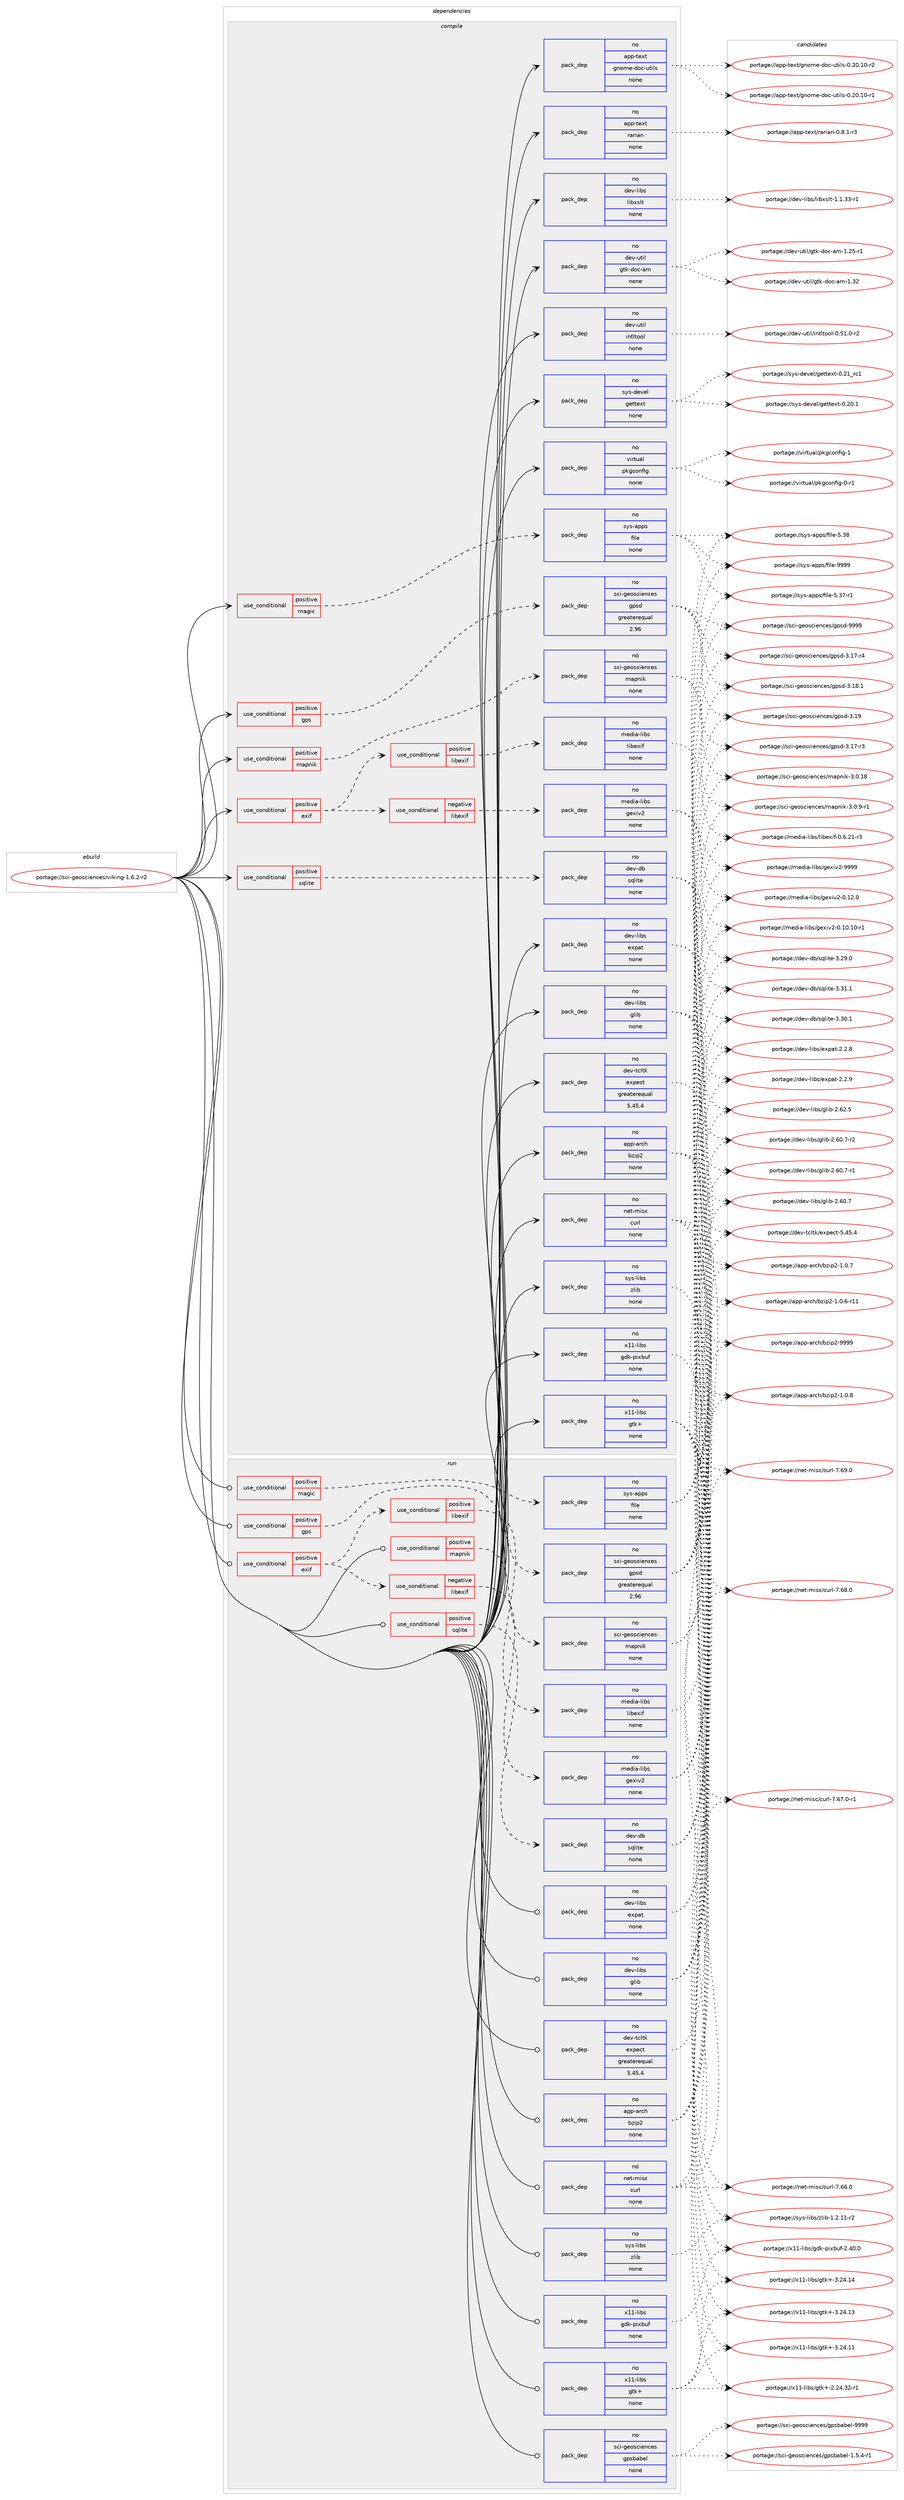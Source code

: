 digraph prolog {

# *************
# Graph options
# *************

newrank=true;
concentrate=true;
compound=true;
graph [rankdir=LR,fontname=Helvetica,fontsize=10,ranksep=1.5];#, ranksep=2.5, nodesep=0.2];
edge  [arrowhead=vee];
node  [fontname=Helvetica,fontsize=10];

# **********
# The ebuild
# **********

subgraph cluster_leftcol {
color=gray;
rank=same;
label=<<i>ebuild</i>>;
id [label="portage://sci-geosciences/viking-1.6.2-r2", color=red, width=4, href="../sci-geosciences/viking-1.6.2-r2.svg"];
}

# ****************
# The dependencies
# ****************

subgraph cluster_midcol {
color=gray;
label=<<i>dependencies</i>>;
subgraph cluster_compile {
fillcolor="#eeeeee";
style=filled;
label=<<i>compile</i>>;
subgraph cond2875 {
dependency17583 [label=<<TABLE BORDER="0" CELLBORDER="1" CELLSPACING="0" CELLPADDING="4"><TR><TD ROWSPAN="3" CELLPADDING="10">use_conditional</TD></TR><TR><TD>positive</TD></TR><TR><TD>exif</TD></TR></TABLE>>, shape=none, color=red];
subgraph cond2876 {
dependency17584 [label=<<TABLE BORDER="0" CELLBORDER="1" CELLSPACING="0" CELLPADDING="4"><TR><TD ROWSPAN="3" CELLPADDING="10">use_conditional</TD></TR><TR><TD>positive</TD></TR><TR><TD>libexif</TD></TR></TABLE>>, shape=none, color=red];
subgraph pack14395 {
dependency17585 [label=<<TABLE BORDER="0" CELLBORDER="1" CELLSPACING="0" CELLPADDING="4" WIDTH="220"><TR><TD ROWSPAN="6" CELLPADDING="30">pack_dep</TD></TR><TR><TD WIDTH="110">no</TD></TR><TR><TD>media-libs</TD></TR><TR><TD>libexif</TD></TR><TR><TD>none</TD></TR><TR><TD></TD></TR></TABLE>>, shape=none, color=blue];
}
dependency17584:e -> dependency17585:w [weight=20,style="dashed",arrowhead="vee"];
}
dependency17583:e -> dependency17584:w [weight=20,style="dashed",arrowhead="vee"];
subgraph cond2877 {
dependency17586 [label=<<TABLE BORDER="0" CELLBORDER="1" CELLSPACING="0" CELLPADDING="4"><TR><TD ROWSPAN="3" CELLPADDING="10">use_conditional</TD></TR><TR><TD>negative</TD></TR><TR><TD>libexif</TD></TR></TABLE>>, shape=none, color=red];
subgraph pack14396 {
dependency17587 [label=<<TABLE BORDER="0" CELLBORDER="1" CELLSPACING="0" CELLPADDING="4" WIDTH="220"><TR><TD ROWSPAN="6" CELLPADDING="30">pack_dep</TD></TR><TR><TD WIDTH="110">no</TD></TR><TR><TD>media-libs</TD></TR><TR><TD>gexiv2</TD></TR><TR><TD>none</TD></TR><TR><TD></TD></TR></TABLE>>, shape=none, color=blue];
}
dependency17586:e -> dependency17587:w [weight=20,style="dashed",arrowhead="vee"];
}
dependency17583:e -> dependency17586:w [weight=20,style="dashed",arrowhead="vee"];
}
id:e -> dependency17583:w [weight=20,style="solid",arrowhead="vee"];
subgraph cond2878 {
dependency17588 [label=<<TABLE BORDER="0" CELLBORDER="1" CELLSPACING="0" CELLPADDING="4"><TR><TD ROWSPAN="3" CELLPADDING="10">use_conditional</TD></TR><TR><TD>positive</TD></TR><TR><TD>gps</TD></TR></TABLE>>, shape=none, color=red];
subgraph pack14397 {
dependency17589 [label=<<TABLE BORDER="0" CELLBORDER="1" CELLSPACING="0" CELLPADDING="4" WIDTH="220"><TR><TD ROWSPAN="6" CELLPADDING="30">pack_dep</TD></TR><TR><TD WIDTH="110">no</TD></TR><TR><TD>sci-geosciences</TD></TR><TR><TD>gpsd</TD></TR><TR><TD>greaterequal</TD></TR><TR><TD>2.96</TD></TR></TABLE>>, shape=none, color=blue];
}
dependency17588:e -> dependency17589:w [weight=20,style="dashed",arrowhead="vee"];
}
id:e -> dependency17588:w [weight=20,style="solid",arrowhead="vee"];
subgraph cond2879 {
dependency17590 [label=<<TABLE BORDER="0" CELLBORDER="1" CELLSPACING="0" CELLPADDING="4"><TR><TD ROWSPAN="3" CELLPADDING="10">use_conditional</TD></TR><TR><TD>positive</TD></TR><TR><TD>magic</TD></TR></TABLE>>, shape=none, color=red];
subgraph pack14398 {
dependency17591 [label=<<TABLE BORDER="0" CELLBORDER="1" CELLSPACING="0" CELLPADDING="4" WIDTH="220"><TR><TD ROWSPAN="6" CELLPADDING="30">pack_dep</TD></TR><TR><TD WIDTH="110">no</TD></TR><TR><TD>sys-apps</TD></TR><TR><TD>file</TD></TR><TR><TD>none</TD></TR><TR><TD></TD></TR></TABLE>>, shape=none, color=blue];
}
dependency17590:e -> dependency17591:w [weight=20,style="dashed",arrowhead="vee"];
}
id:e -> dependency17590:w [weight=20,style="solid",arrowhead="vee"];
subgraph cond2880 {
dependency17592 [label=<<TABLE BORDER="0" CELLBORDER="1" CELLSPACING="0" CELLPADDING="4"><TR><TD ROWSPAN="3" CELLPADDING="10">use_conditional</TD></TR><TR><TD>positive</TD></TR><TR><TD>mapnik</TD></TR></TABLE>>, shape=none, color=red];
subgraph pack14399 {
dependency17593 [label=<<TABLE BORDER="0" CELLBORDER="1" CELLSPACING="0" CELLPADDING="4" WIDTH="220"><TR><TD ROWSPAN="6" CELLPADDING="30">pack_dep</TD></TR><TR><TD WIDTH="110">no</TD></TR><TR><TD>sci-geosciences</TD></TR><TR><TD>mapnik</TD></TR><TR><TD>none</TD></TR><TR><TD></TD></TR></TABLE>>, shape=none, color=blue];
}
dependency17592:e -> dependency17593:w [weight=20,style="dashed",arrowhead="vee"];
}
id:e -> dependency17592:w [weight=20,style="solid",arrowhead="vee"];
subgraph cond2881 {
dependency17594 [label=<<TABLE BORDER="0" CELLBORDER="1" CELLSPACING="0" CELLPADDING="4"><TR><TD ROWSPAN="3" CELLPADDING="10">use_conditional</TD></TR><TR><TD>positive</TD></TR><TR><TD>sqlite</TD></TR></TABLE>>, shape=none, color=red];
subgraph pack14400 {
dependency17595 [label=<<TABLE BORDER="0" CELLBORDER="1" CELLSPACING="0" CELLPADDING="4" WIDTH="220"><TR><TD ROWSPAN="6" CELLPADDING="30">pack_dep</TD></TR><TR><TD WIDTH="110">no</TD></TR><TR><TD>dev-db</TD></TR><TR><TD>sqlite</TD></TR><TR><TD>none</TD></TR><TR><TD></TD></TR></TABLE>>, shape=none, color=blue];
}
dependency17594:e -> dependency17595:w [weight=20,style="dashed",arrowhead="vee"];
}
id:e -> dependency17594:w [weight=20,style="solid",arrowhead="vee"];
subgraph pack14401 {
dependency17596 [label=<<TABLE BORDER="0" CELLBORDER="1" CELLSPACING="0" CELLPADDING="4" WIDTH="220"><TR><TD ROWSPAN="6" CELLPADDING="30">pack_dep</TD></TR><TR><TD WIDTH="110">no</TD></TR><TR><TD>app-arch</TD></TR><TR><TD>bzip2</TD></TR><TR><TD>none</TD></TR><TR><TD></TD></TR></TABLE>>, shape=none, color=blue];
}
id:e -> dependency17596:w [weight=20,style="solid",arrowhead="vee"];
subgraph pack14402 {
dependency17597 [label=<<TABLE BORDER="0" CELLBORDER="1" CELLSPACING="0" CELLPADDING="4" WIDTH="220"><TR><TD ROWSPAN="6" CELLPADDING="30">pack_dep</TD></TR><TR><TD WIDTH="110">no</TD></TR><TR><TD>app-text</TD></TR><TR><TD>gnome-doc-utils</TD></TR><TR><TD>none</TD></TR><TR><TD></TD></TR></TABLE>>, shape=none, color=blue];
}
id:e -> dependency17597:w [weight=20,style="solid",arrowhead="vee"];
subgraph pack14403 {
dependency17598 [label=<<TABLE BORDER="0" CELLBORDER="1" CELLSPACING="0" CELLPADDING="4" WIDTH="220"><TR><TD ROWSPAN="6" CELLPADDING="30">pack_dep</TD></TR><TR><TD WIDTH="110">no</TD></TR><TR><TD>app-text</TD></TR><TR><TD>rarian</TD></TR><TR><TD>none</TD></TR><TR><TD></TD></TR></TABLE>>, shape=none, color=blue];
}
id:e -> dependency17598:w [weight=20,style="solid",arrowhead="vee"];
subgraph pack14404 {
dependency17599 [label=<<TABLE BORDER="0" CELLBORDER="1" CELLSPACING="0" CELLPADDING="4" WIDTH="220"><TR><TD ROWSPAN="6" CELLPADDING="30">pack_dep</TD></TR><TR><TD WIDTH="110">no</TD></TR><TR><TD>dev-libs</TD></TR><TR><TD>expat</TD></TR><TR><TD>none</TD></TR><TR><TD></TD></TR></TABLE>>, shape=none, color=blue];
}
id:e -> dependency17599:w [weight=20,style="solid",arrowhead="vee"];
subgraph pack14405 {
dependency17600 [label=<<TABLE BORDER="0" CELLBORDER="1" CELLSPACING="0" CELLPADDING="4" WIDTH="220"><TR><TD ROWSPAN="6" CELLPADDING="30">pack_dep</TD></TR><TR><TD WIDTH="110">no</TD></TR><TR><TD>dev-libs</TD></TR><TR><TD>glib</TD></TR><TR><TD>none</TD></TR><TR><TD></TD></TR></TABLE>>, shape=none, color=blue];
}
id:e -> dependency17600:w [weight=20,style="solid",arrowhead="vee"];
subgraph pack14406 {
dependency17601 [label=<<TABLE BORDER="0" CELLBORDER="1" CELLSPACING="0" CELLPADDING="4" WIDTH="220"><TR><TD ROWSPAN="6" CELLPADDING="30">pack_dep</TD></TR><TR><TD WIDTH="110">no</TD></TR><TR><TD>dev-libs</TD></TR><TR><TD>libxslt</TD></TR><TR><TD>none</TD></TR><TR><TD></TD></TR></TABLE>>, shape=none, color=blue];
}
id:e -> dependency17601:w [weight=20,style="solid",arrowhead="vee"];
subgraph pack14407 {
dependency17602 [label=<<TABLE BORDER="0" CELLBORDER="1" CELLSPACING="0" CELLPADDING="4" WIDTH="220"><TR><TD ROWSPAN="6" CELLPADDING="30">pack_dep</TD></TR><TR><TD WIDTH="110">no</TD></TR><TR><TD>dev-tcltk</TD></TR><TR><TD>expect</TD></TR><TR><TD>greaterequal</TD></TR><TR><TD>5.45.4</TD></TR></TABLE>>, shape=none, color=blue];
}
id:e -> dependency17602:w [weight=20,style="solid",arrowhead="vee"];
subgraph pack14408 {
dependency17603 [label=<<TABLE BORDER="0" CELLBORDER="1" CELLSPACING="0" CELLPADDING="4" WIDTH="220"><TR><TD ROWSPAN="6" CELLPADDING="30">pack_dep</TD></TR><TR><TD WIDTH="110">no</TD></TR><TR><TD>dev-util</TD></TR><TR><TD>gtk-doc-am</TD></TR><TR><TD>none</TD></TR><TR><TD></TD></TR></TABLE>>, shape=none, color=blue];
}
id:e -> dependency17603:w [weight=20,style="solid",arrowhead="vee"];
subgraph pack14409 {
dependency17604 [label=<<TABLE BORDER="0" CELLBORDER="1" CELLSPACING="0" CELLPADDING="4" WIDTH="220"><TR><TD ROWSPAN="6" CELLPADDING="30">pack_dep</TD></TR><TR><TD WIDTH="110">no</TD></TR><TR><TD>dev-util</TD></TR><TR><TD>intltool</TD></TR><TR><TD>none</TD></TR><TR><TD></TD></TR></TABLE>>, shape=none, color=blue];
}
id:e -> dependency17604:w [weight=20,style="solid",arrowhead="vee"];
subgraph pack14410 {
dependency17605 [label=<<TABLE BORDER="0" CELLBORDER="1" CELLSPACING="0" CELLPADDING="4" WIDTH="220"><TR><TD ROWSPAN="6" CELLPADDING="30">pack_dep</TD></TR><TR><TD WIDTH="110">no</TD></TR><TR><TD>net-misc</TD></TR><TR><TD>curl</TD></TR><TR><TD>none</TD></TR><TR><TD></TD></TR></TABLE>>, shape=none, color=blue];
}
id:e -> dependency17605:w [weight=20,style="solid",arrowhead="vee"];
subgraph pack14411 {
dependency17606 [label=<<TABLE BORDER="0" CELLBORDER="1" CELLSPACING="0" CELLPADDING="4" WIDTH="220"><TR><TD ROWSPAN="6" CELLPADDING="30">pack_dep</TD></TR><TR><TD WIDTH="110">no</TD></TR><TR><TD>sys-devel</TD></TR><TR><TD>gettext</TD></TR><TR><TD>none</TD></TR><TR><TD></TD></TR></TABLE>>, shape=none, color=blue];
}
id:e -> dependency17606:w [weight=20,style="solid",arrowhead="vee"];
subgraph pack14412 {
dependency17607 [label=<<TABLE BORDER="0" CELLBORDER="1" CELLSPACING="0" CELLPADDING="4" WIDTH="220"><TR><TD ROWSPAN="6" CELLPADDING="30">pack_dep</TD></TR><TR><TD WIDTH="110">no</TD></TR><TR><TD>sys-libs</TD></TR><TR><TD>zlib</TD></TR><TR><TD>none</TD></TR><TR><TD></TD></TR></TABLE>>, shape=none, color=blue];
}
id:e -> dependency17607:w [weight=20,style="solid",arrowhead="vee"];
subgraph pack14413 {
dependency17608 [label=<<TABLE BORDER="0" CELLBORDER="1" CELLSPACING="0" CELLPADDING="4" WIDTH="220"><TR><TD ROWSPAN="6" CELLPADDING="30">pack_dep</TD></TR><TR><TD WIDTH="110">no</TD></TR><TR><TD>virtual</TD></TR><TR><TD>pkgconfig</TD></TR><TR><TD>none</TD></TR><TR><TD></TD></TR></TABLE>>, shape=none, color=blue];
}
id:e -> dependency17608:w [weight=20,style="solid",arrowhead="vee"];
subgraph pack14414 {
dependency17609 [label=<<TABLE BORDER="0" CELLBORDER="1" CELLSPACING="0" CELLPADDING="4" WIDTH="220"><TR><TD ROWSPAN="6" CELLPADDING="30">pack_dep</TD></TR><TR><TD WIDTH="110">no</TD></TR><TR><TD>x11-libs</TD></TR><TR><TD>gdk-pixbuf</TD></TR><TR><TD>none</TD></TR><TR><TD></TD></TR></TABLE>>, shape=none, color=blue];
}
id:e -> dependency17609:w [weight=20,style="solid",arrowhead="vee"];
subgraph pack14415 {
dependency17610 [label=<<TABLE BORDER="0" CELLBORDER="1" CELLSPACING="0" CELLPADDING="4" WIDTH="220"><TR><TD ROWSPAN="6" CELLPADDING="30">pack_dep</TD></TR><TR><TD WIDTH="110">no</TD></TR><TR><TD>x11-libs</TD></TR><TR><TD>gtk+</TD></TR><TR><TD>none</TD></TR><TR><TD></TD></TR></TABLE>>, shape=none, color=blue];
}
id:e -> dependency17610:w [weight=20,style="solid",arrowhead="vee"];
}
subgraph cluster_compileandrun {
fillcolor="#eeeeee";
style=filled;
label=<<i>compile and run</i>>;
}
subgraph cluster_run {
fillcolor="#eeeeee";
style=filled;
label=<<i>run</i>>;
subgraph cond2882 {
dependency17611 [label=<<TABLE BORDER="0" CELLBORDER="1" CELLSPACING="0" CELLPADDING="4"><TR><TD ROWSPAN="3" CELLPADDING="10">use_conditional</TD></TR><TR><TD>positive</TD></TR><TR><TD>exif</TD></TR></TABLE>>, shape=none, color=red];
subgraph cond2883 {
dependency17612 [label=<<TABLE BORDER="0" CELLBORDER="1" CELLSPACING="0" CELLPADDING="4"><TR><TD ROWSPAN="3" CELLPADDING="10">use_conditional</TD></TR><TR><TD>positive</TD></TR><TR><TD>libexif</TD></TR></TABLE>>, shape=none, color=red];
subgraph pack14416 {
dependency17613 [label=<<TABLE BORDER="0" CELLBORDER="1" CELLSPACING="0" CELLPADDING="4" WIDTH="220"><TR><TD ROWSPAN="6" CELLPADDING="30">pack_dep</TD></TR><TR><TD WIDTH="110">no</TD></TR><TR><TD>media-libs</TD></TR><TR><TD>libexif</TD></TR><TR><TD>none</TD></TR><TR><TD></TD></TR></TABLE>>, shape=none, color=blue];
}
dependency17612:e -> dependency17613:w [weight=20,style="dashed",arrowhead="vee"];
}
dependency17611:e -> dependency17612:w [weight=20,style="dashed",arrowhead="vee"];
subgraph cond2884 {
dependency17614 [label=<<TABLE BORDER="0" CELLBORDER="1" CELLSPACING="0" CELLPADDING="4"><TR><TD ROWSPAN="3" CELLPADDING="10">use_conditional</TD></TR><TR><TD>negative</TD></TR><TR><TD>libexif</TD></TR></TABLE>>, shape=none, color=red];
subgraph pack14417 {
dependency17615 [label=<<TABLE BORDER="0" CELLBORDER="1" CELLSPACING="0" CELLPADDING="4" WIDTH="220"><TR><TD ROWSPAN="6" CELLPADDING="30">pack_dep</TD></TR><TR><TD WIDTH="110">no</TD></TR><TR><TD>media-libs</TD></TR><TR><TD>gexiv2</TD></TR><TR><TD>none</TD></TR><TR><TD></TD></TR></TABLE>>, shape=none, color=blue];
}
dependency17614:e -> dependency17615:w [weight=20,style="dashed",arrowhead="vee"];
}
dependency17611:e -> dependency17614:w [weight=20,style="dashed",arrowhead="vee"];
}
id:e -> dependency17611:w [weight=20,style="solid",arrowhead="odot"];
subgraph cond2885 {
dependency17616 [label=<<TABLE BORDER="0" CELLBORDER="1" CELLSPACING="0" CELLPADDING="4"><TR><TD ROWSPAN="3" CELLPADDING="10">use_conditional</TD></TR><TR><TD>positive</TD></TR><TR><TD>gps</TD></TR></TABLE>>, shape=none, color=red];
subgraph pack14418 {
dependency17617 [label=<<TABLE BORDER="0" CELLBORDER="1" CELLSPACING="0" CELLPADDING="4" WIDTH="220"><TR><TD ROWSPAN="6" CELLPADDING="30">pack_dep</TD></TR><TR><TD WIDTH="110">no</TD></TR><TR><TD>sci-geosciences</TD></TR><TR><TD>gpsd</TD></TR><TR><TD>greaterequal</TD></TR><TR><TD>2.96</TD></TR></TABLE>>, shape=none, color=blue];
}
dependency17616:e -> dependency17617:w [weight=20,style="dashed",arrowhead="vee"];
}
id:e -> dependency17616:w [weight=20,style="solid",arrowhead="odot"];
subgraph cond2886 {
dependency17618 [label=<<TABLE BORDER="0" CELLBORDER="1" CELLSPACING="0" CELLPADDING="4"><TR><TD ROWSPAN="3" CELLPADDING="10">use_conditional</TD></TR><TR><TD>positive</TD></TR><TR><TD>magic</TD></TR></TABLE>>, shape=none, color=red];
subgraph pack14419 {
dependency17619 [label=<<TABLE BORDER="0" CELLBORDER="1" CELLSPACING="0" CELLPADDING="4" WIDTH="220"><TR><TD ROWSPAN="6" CELLPADDING="30">pack_dep</TD></TR><TR><TD WIDTH="110">no</TD></TR><TR><TD>sys-apps</TD></TR><TR><TD>file</TD></TR><TR><TD>none</TD></TR><TR><TD></TD></TR></TABLE>>, shape=none, color=blue];
}
dependency17618:e -> dependency17619:w [weight=20,style="dashed",arrowhead="vee"];
}
id:e -> dependency17618:w [weight=20,style="solid",arrowhead="odot"];
subgraph cond2887 {
dependency17620 [label=<<TABLE BORDER="0" CELLBORDER="1" CELLSPACING="0" CELLPADDING="4"><TR><TD ROWSPAN="3" CELLPADDING="10">use_conditional</TD></TR><TR><TD>positive</TD></TR><TR><TD>mapnik</TD></TR></TABLE>>, shape=none, color=red];
subgraph pack14420 {
dependency17621 [label=<<TABLE BORDER="0" CELLBORDER="1" CELLSPACING="0" CELLPADDING="4" WIDTH="220"><TR><TD ROWSPAN="6" CELLPADDING="30">pack_dep</TD></TR><TR><TD WIDTH="110">no</TD></TR><TR><TD>sci-geosciences</TD></TR><TR><TD>mapnik</TD></TR><TR><TD>none</TD></TR><TR><TD></TD></TR></TABLE>>, shape=none, color=blue];
}
dependency17620:e -> dependency17621:w [weight=20,style="dashed",arrowhead="vee"];
}
id:e -> dependency17620:w [weight=20,style="solid",arrowhead="odot"];
subgraph cond2888 {
dependency17622 [label=<<TABLE BORDER="0" CELLBORDER="1" CELLSPACING="0" CELLPADDING="4"><TR><TD ROWSPAN="3" CELLPADDING="10">use_conditional</TD></TR><TR><TD>positive</TD></TR><TR><TD>sqlite</TD></TR></TABLE>>, shape=none, color=red];
subgraph pack14421 {
dependency17623 [label=<<TABLE BORDER="0" CELLBORDER="1" CELLSPACING="0" CELLPADDING="4" WIDTH="220"><TR><TD ROWSPAN="6" CELLPADDING="30">pack_dep</TD></TR><TR><TD WIDTH="110">no</TD></TR><TR><TD>dev-db</TD></TR><TR><TD>sqlite</TD></TR><TR><TD>none</TD></TR><TR><TD></TD></TR></TABLE>>, shape=none, color=blue];
}
dependency17622:e -> dependency17623:w [weight=20,style="dashed",arrowhead="vee"];
}
id:e -> dependency17622:w [weight=20,style="solid",arrowhead="odot"];
subgraph pack14422 {
dependency17624 [label=<<TABLE BORDER="0" CELLBORDER="1" CELLSPACING="0" CELLPADDING="4" WIDTH="220"><TR><TD ROWSPAN="6" CELLPADDING="30">pack_dep</TD></TR><TR><TD WIDTH="110">no</TD></TR><TR><TD>app-arch</TD></TR><TR><TD>bzip2</TD></TR><TR><TD>none</TD></TR><TR><TD></TD></TR></TABLE>>, shape=none, color=blue];
}
id:e -> dependency17624:w [weight=20,style="solid",arrowhead="odot"];
subgraph pack14423 {
dependency17625 [label=<<TABLE BORDER="0" CELLBORDER="1" CELLSPACING="0" CELLPADDING="4" WIDTH="220"><TR><TD ROWSPAN="6" CELLPADDING="30">pack_dep</TD></TR><TR><TD WIDTH="110">no</TD></TR><TR><TD>dev-libs</TD></TR><TR><TD>expat</TD></TR><TR><TD>none</TD></TR><TR><TD></TD></TR></TABLE>>, shape=none, color=blue];
}
id:e -> dependency17625:w [weight=20,style="solid",arrowhead="odot"];
subgraph pack14424 {
dependency17626 [label=<<TABLE BORDER="0" CELLBORDER="1" CELLSPACING="0" CELLPADDING="4" WIDTH="220"><TR><TD ROWSPAN="6" CELLPADDING="30">pack_dep</TD></TR><TR><TD WIDTH="110">no</TD></TR><TR><TD>dev-libs</TD></TR><TR><TD>glib</TD></TR><TR><TD>none</TD></TR><TR><TD></TD></TR></TABLE>>, shape=none, color=blue];
}
id:e -> dependency17626:w [weight=20,style="solid",arrowhead="odot"];
subgraph pack14425 {
dependency17627 [label=<<TABLE BORDER="0" CELLBORDER="1" CELLSPACING="0" CELLPADDING="4" WIDTH="220"><TR><TD ROWSPAN="6" CELLPADDING="30">pack_dep</TD></TR><TR><TD WIDTH="110">no</TD></TR><TR><TD>dev-tcltk</TD></TR><TR><TD>expect</TD></TR><TR><TD>greaterequal</TD></TR><TR><TD>5.45.4</TD></TR></TABLE>>, shape=none, color=blue];
}
id:e -> dependency17627:w [weight=20,style="solid",arrowhead="odot"];
subgraph pack14426 {
dependency17628 [label=<<TABLE BORDER="0" CELLBORDER="1" CELLSPACING="0" CELLPADDING="4" WIDTH="220"><TR><TD ROWSPAN="6" CELLPADDING="30">pack_dep</TD></TR><TR><TD WIDTH="110">no</TD></TR><TR><TD>net-misc</TD></TR><TR><TD>curl</TD></TR><TR><TD>none</TD></TR><TR><TD></TD></TR></TABLE>>, shape=none, color=blue];
}
id:e -> dependency17628:w [weight=20,style="solid",arrowhead="odot"];
subgraph pack14427 {
dependency17629 [label=<<TABLE BORDER="0" CELLBORDER="1" CELLSPACING="0" CELLPADDING="4" WIDTH="220"><TR><TD ROWSPAN="6" CELLPADDING="30">pack_dep</TD></TR><TR><TD WIDTH="110">no</TD></TR><TR><TD>sci-geosciences</TD></TR><TR><TD>gpsbabel</TD></TR><TR><TD>none</TD></TR><TR><TD></TD></TR></TABLE>>, shape=none, color=blue];
}
id:e -> dependency17629:w [weight=20,style="solid",arrowhead="odot"];
subgraph pack14428 {
dependency17630 [label=<<TABLE BORDER="0" CELLBORDER="1" CELLSPACING="0" CELLPADDING="4" WIDTH="220"><TR><TD ROWSPAN="6" CELLPADDING="30">pack_dep</TD></TR><TR><TD WIDTH="110">no</TD></TR><TR><TD>sys-libs</TD></TR><TR><TD>zlib</TD></TR><TR><TD>none</TD></TR><TR><TD></TD></TR></TABLE>>, shape=none, color=blue];
}
id:e -> dependency17630:w [weight=20,style="solid",arrowhead="odot"];
subgraph pack14429 {
dependency17631 [label=<<TABLE BORDER="0" CELLBORDER="1" CELLSPACING="0" CELLPADDING="4" WIDTH="220"><TR><TD ROWSPAN="6" CELLPADDING="30">pack_dep</TD></TR><TR><TD WIDTH="110">no</TD></TR><TR><TD>x11-libs</TD></TR><TR><TD>gdk-pixbuf</TD></TR><TR><TD>none</TD></TR><TR><TD></TD></TR></TABLE>>, shape=none, color=blue];
}
id:e -> dependency17631:w [weight=20,style="solid",arrowhead="odot"];
subgraph pack14430 {
dependency17632 [label=<<TABLE BORDER="0" CELLBORDER="1" CELLSPACING="0" CELLPADDING="4" WIDTH="220"><TR><TD ROWSPAN="6" CELLPADDING="30">pack_dep</TD></TR><TR><TD WIDTH="110">no</TD></TR><TR><TD>x11-libs</TD></TR><TR><TD>gtk+</TD></TR><TR><TD>none</TD></TR><TR><TD></TD></TR></TABLE>>, shape=none, color=blue];
}
id:e -> dependency17632:w [weight=20,style="solid",arrowhead="odot"];
}
}

# **************
# The candidates
# **************

subgraph cluster_choices {
rank=same;
color=gray;
label=<<i>candidates</i>>;

subgraph choice14395 {
color=black;
nodesep=1;
choice1091011001059745108105981154710810598101120105102454846544650494511451 [label="portage://media-libs/libexif-0.6.21-r3", color=red, width=4,href="../media-libs/libexif-0.6.21-r3.svg"];
dependency17585:e -> choice1091011001059745108105981154710810598101120105102454846544650494511451:w [style=dotted,weight="100"];
}
subgraph choice14396 {
color=black;
nodesep=1;
choice10910110010597451081059811547103101120105118504557575757 [label="portage://media-libs/gexiv2-9999", color=red, width=4,href="../media-libs/gexiv2-9999.svg"];
choice109101100105974510810598115471031011201051185045484649504648 [label="portage://media-libs/gexiv2-0.12.0", color=red, width=4,href="../media-libs/gexiv2-0.12.0.svg"];
choice109101100105974510810598115471031011201051185045484649484649484511449 [label="portage://media-libs/gexiv2-0.10.10-r1", color=red, width=4,href="../media-libs/gexiv2-0.10.10-r1.svg"];
dependency17587:e -> choice10910110010597451081059811547103101120105118504557575757:w [style=dotted,weight="100"];
dependency17587:e -> choice109101100105974510810598115471031011201051185045484649504648:w [style=dotted,weight="100"];
dependency17587:e -> choice109101100105974510810598115471031011201051185045484649484649484511449:w [style=dotted,weight="100"];
}
subgraph choice14397 {
color=black;
nodesep=1;
choice11599105451031011111159910510111099101115471031121151004557575757 [label="portage://sci-geosciences/gpsd-9999", color=red, width=4,href="../sci-geosciences/gpsd-9999.svg"];
choice11599105451031011111159910510111099101115471031121151004551464957 [label="portage://sci-geosciences/gpsd-3.19", color=red, width=4,href="../sci-geosciences/gpsd-3.19.svg"];
choice115991054510310111111599105101110991011154710311211510045514649564649 [label="portage://sci-geosciences/gpsd-3.18.1", color=red, width=4,href="../sci-geosciences/gpsd-3.18.1.svg"];
choice115991054510310111111599105101110991011154710311211510045514649554511452 [label="portage://sci-geosciences/gpsd-3.17-r4", color=red, width=4,href="../sci-geosciences/gpsd-3.17-r4.svg"];
choice115991054510310111111599105101110991011154710311211510045514649554511451 [label="portage://sci-geosciences/gpsd-3.17-r3", color=red, width=4,href="../sci-geosciences/gpsd-3.17-r3.svg"];
dependency17589:e -> choice11599105451031011111159910510111099101115471031121151004557575757:w [style=dotted,weight="100"];
dependency17589:e -> choice11599105451031011111159910510111099101115471031121151004551464957:w [style=dotted,weight="100"];
dependency17589:e -> choice115991054510310111111599105101110991011154710311211510045514649564649:w [style=dotted,weight="100"];
dependency17589:e -> choice115991054510310111111599105101110991011154710311211510045514649554511452:w [style=dotted,weight="100"];
dependency17589:e -> choice115991054510310111111599105101110991011154710311211510045514649554511451:w [style=dotted,weight="100"];
}
subgraph choice14398 {
color=black;
nodesep=1;
choice1151211154597112112115471021051081014557575757 [label="portage://sys-apps/file-9999", color=red, width=4,href="../sys-apps/file-9999.svg"];
choice1151211154597112112115471021051081014553465156 [label="portage://sys-apps/file-5.38", color=red, width=4,href="../sys-apps/file-5.38.svg"];
choice11512111545971121121154710210510810145534651554511449 [label="portage://sys-apps/file-5.37-r1", color=red, width=4,href="../sys-apps/file-5.37-r1.svg"];
dependency17591:e -> choice1151211154597112112115471021051081014557575757:w [style=dotted,weight="100"];
dependency17591:e -> choice1151211154597112112115471021051081014553465156:w [style=dotted,weight="100"];
dependency17591:e -> choice11512111545971121121154710210510810145534651554511449:w [style=dotted,weight="100"];
}
subgraph choice14399 {
color=black;
nodesep=1;
choice1159910545103101111115991051011109910111547109971121101051074551464846574511449 [label="portage://sci-geosciences/mapnik-3.0.9-r1", color=red, width=4,href="../sci-geosciences/mapnik-3.0.9-r1.svg"];
choice11599105451031011111159910510111099101115471099711211010510745514648464956 [label="portage://sci-geosciences/mapnik-3.0.18", color=red, width=4,href="../sci-geosciences/mapnik-3.0.18.svg"];
dependency17593:e -> choice1159910545103101111115991051011109910111547109971121101051074551464846574511449:w [style=dotted,weight="100"];
dependency17593:e -> choice11599105451031011111159910510111099101115471099711211010510745514648464956:w [style=dotted,weight="100"];
}
subgraph choice14400 {
color=black;
nodesep=1;
choice10010111845100984711511310810511610145514651494649 [label="portage://dev-db/sqlite-3.31.1", color=red, width=4,href="../dev-db/sqlite-3.31.1.svg"];
choice10010111845100984711511310810511610145514651484649 [label="portage://dev-db/sqlite-3.30.1", color=red, width=4,href="../dev-db/sqlite-3.30.1.svg"];
choice10010111845100984711511310810511610145514650574648 [label="portage://dev-db/sqlite-3.29.0", color=red, width=4,href="../dev-db/sqlite-3.29.0.svg"];
dependency17595:e -> choice10010111845100984711511310810511610145514651494649:w [style=dotted,weight="100"];
dependency17595:e -> choice10010111845100984711511310810511610145514651484649:w [style=dotted,weight="100"];
dependency17595:e -> choice10010111845100984711511310810511610145514650574648:w [style=dotted,weight="100"];
}
subgraph choice14401 {
color=black;
nodesep=1;
choice971121124597114991044798122105112504557575757 [label="portage://app-arch/bzip2-9999", color=red, width=4,href="../app-arch/bzip2-9999.svg"];
choice97112112459711499104479812210511250454946484656 [label="portage://app-arch/bzip2-1.0.8", color=red, width=4,href="../app-arch/bzip2-1.0.8.svg"];
choice97112112459711499104479812210511250454946484655 [label="portage://app-arch/bzip2-1.0.7", color=red, width=4,href="../app-arch/bzip2-1.0.7.svg"];
choice97112112459711499104479812210511250454946484654451144949 [label="portage://app-arch/bzip2-1.0.6-r11", color=red, width=4,href="../app-arch/bzip2-1.0.6-r11.svg"];
dependency17596:e -> choice971121124597114991044798122105112504557575757:w [style=dotted,weight="100"];
dependency17596:e -> choice97112112459711499104479812210511250454946484656:w [style=dotted,weight="100"];
dependency17596:e -> choice97112112459711499104479812210511250454946484655:w [style=dotted,weight="100"];
dependency17596:e -> choice97112112459711499104479812210511250454946484654451144949:w [style=dotted,weight="100"];
}
subgraph choice14402 {
color=black;
nodesep=1;
choice97112112451161011201164710311011110910145100111994511711610510811545484650484649484511450 [label="portage://app-text/gnome-doc-utils-0.20.10-r2", color=red, width=4,href="../app-text/gnome-doc-utils-0.20.10-r2.svg"];
choice97112112451161011201164710311011110910145100111994511711610510811545484650484649484511449 [label="portage://app-text/gnome-doc-utils-0.20.10-r1", color=red, width=4,href="../app-text/gnome-doc-utils-0.20.10-r1.svg"];
dependency17597:e -> choice97112112451161011201164710311011110910145100111994511711610510811545484650484649484511450:w [style=dotted,weight="100"];
dependency17597:e -> choice97112112451161011201164710311011110910145100111994511711610510811545484650484649484511449:w [style=dotted,weight="100"];
}
subgraph choice14403 {
color=black;
nodesep=1;
choice97112112451161011201164711497114105971104548465646494511451 [label="portage://app-text/rarian-0.8.1-r3", color=red, width=4,href="../app-text/rarian-0.8.1-r3.svg"];
dependency17598:e -> choice97112112451161011201164711497114105971104548465646494511451:w [style=dotted,weight="100"];
}
subgraph choice14404 {
color=black;
nodesep=1;
choice10010111845108105981154710112011297116455046504657 [label="portage://dev-libs/expat-2.2.9", color=red, width=4,href="../dev-libs/expat-2.2.9.svg"];
choice10010111845108105981154710112011297116455046504656 [label="portage://dev-libs/expat-2.2.8", color=red, width=4,href="../dev-libs/expat-2.2.8.svg"];
dependency17599:e -> choice10010111845108105981154710112011297116455046504657:w [style=dotted,weight="100"];
dependency17599:e -> choice10010111845108105981154710112011297116455046504656:w [style=dotted,weight="100"];
}
subgraph choice14405 {
color=black;
nodesep=1;
choice1001011184510810598115471031081059845504654504653 [label="portage://dev-libs/glib-2.62.5", color=red, width=4,href="../dev-libs/glib-2.62.5.svg"];
choice10010111845108105981154710310810598455046544846554511450 [label="portage://dev-libs/glib-2.60.7-r2", color=red, width=4,href="../dev-libs/glib-2.60.7-r2.svg"];
choice10010111845108105981154710310810598455046544846554511449 [label="portage://dev-libs/glib-2.60.7-r1", color=red, width=4,href="../dev-libs/glib-2.60.7-r1.svg"];
choice1001011184510810598115471031081059845504654484655 [label="portage://dev-libs/glib-2.60.7", color=red, width=4,href="../dev-libs/glib-2.60.7.svg"];
dependency17600:e -> choice1001011184510810598115471031081059845504654504653:w [style=dotted,weight="100"];
dependency17600:e -> choice10010111845108105981154710310810598455046544846554511450:w [style=dotted,weight="100"];
dependency17600:e -> choice10010111845108105981154710310810598455046544846554511449:w [style=dotted,weight="100"];
dependency17600:e -> choice1001011184510810598115471031081059845504654484655:w [style=dotted,weight="100"];
}
subgraph choice14406 {
color=black;
nodesep=1;
choice10010111845108105981154710810598120115108116454946494651514511449 [label="portage://dev-libs/libxslt-1.1.33-r1", color=red, width=4,href="../dev-libs/libxslt-1.1.33-r1.svg"];
dependency17601:e -> choice10010111845108105981154710810598120115108116454946494651514511449:w [style=dotted,weight="100"];
}
subgraph choice14407 {
color=black;
nodesep=1;
choice1001011184511699108116107471011201121019911645534652534652 [label="portage://dev-tcltk/expect-5.45.4", color=red, width=4,href="../dev-tcltk/expect-5.45.4.svg"];
dependency17602:e -> choice1001011184511699108116107471011201121019911645534652534652:w [style=dotted,weight="100"];
}
subgraph choice14408 {
color=black;
nodesep=1;
choice1001011184511711610510847103116107451001119945971094549465150 [label="portage://dev-util/gtk-doc-am-1.32", color=red, width=4,href="../dev-util/gtk-doc-am-1.32.svg"];
choice10010111845117116105108471031161074510011199459710945494650534511449 [label="portage://dev-util/gtk-doc-am-1.25-r1", color=red, width=4,href="../dev-util/gtk-doc-am-1.25-r1.svg"];
dependency17603:e -> choice1001011184511711610510847103116107451001119945971094549465150:w [style=dotted,weight="100"];
dependency17603:e -> choice10010111845117116105108471031161074510011199459710945494650534511449:w [style=dotted,weight="100"];
}
subgraph choice14409 {
color=black;
nodesep=1;
choice1001011184511711610510847105110116108116111111108454846534946484511450 [label="portage://dev-util/intltool-0.51.0-r2", color=red, width=4,href="../dev-util/intltool-0.51.0-r2.svg"];
dependency17604:e -> choice1001011184511711610510847105110116108116111111108454846534946484511450:w [style=dotted,weight="100"];
}
subgraph choice14410 {
color=black;
nodesep=1;
choice1101011164510910511599479911711410845554654574648 [label="portage://net-misc/curl-7.69.0", color=red, width=4,href="../net-misc/curl-7.69.0.svg"];
choice1101011164510910511599479911711410845554654564648 [label="portage://net-misc/curl-7.68.0", color=red, width=4,href="../net-misc/curl-7.68.0.svg"];
choice11010111645109105115994799117114108455546545546484511449 [label="portage://net-misc/curl-7.67.0-r1", color=red, width=4,href="../net-misc/curl-7.67.0-r1.svg"];
choice1101011164510910511599479911711410845554654544648 [label="portage://net-misc/curl-7.66.0", color=red, width=4,href="../net-misc/curl-7.66.0.svg"];
dependency17605:e -> choice1101011164510910511599479911711410845554654574648:w [style=dotted,weight="100"];
dependency17605:e -> choice1101011164510910511599479911711410845554654564648:w [style=dotted,weight="100"];
dependency17605:e -> choice11010111645109105115994799117114108455546545546484511449:w [style=dotted,weight="100"];
dependency17605:e -> choice1101011164510910511599479911711410845554654544648:w [style=dotted,weight="100"];
}
subgraph choice14411 {
color=black;
nodesep=1;
choice11512111545100101118101108471031011161161011201164548465049951149949 [label="portage://sys-devel/gettext-0.21_rc1", color=red, width=4,href="../sys-devel/gettext-0.21_rc1.svg"];
choice115121115451001011181011084710310111611610112011645484650484649 [label="portage://sys-devel/gettext-0.20.1", color=red, width=4,href="../sys-devel/gettext-0.20.1.svg"];
dependency17606:e -> choice11512111545100101118101108471031011161161011201164548465049951149949:w [style=dotted,weight="100"];
dependency17606:e -> choice115121115451001011181011084710310111611610112011645484650484649:w [style=dotted,weight="100"];
}
subgraph choice14412 {
color=black;
nodesep=1;
choice11512111545108105981154712210810598454946504649494511450 [label="portage://sys-libs/zlib-1.2.11-r2", color=red, width=4,href="../sys-libs/zlib-1.2.11-r2.svg"];
dependency17607:e -> choice11512111545108105981154712210810598454946504649494511450:w [style=dotted,weight="100"];
}
subgraph choice14413 {
color=black;
nodesep=1;
choice1181051141161179710847112107103991111101021051034549 [label="portage://virtual/pkgconfig-1", color=red, width=4,href="../virtual/pkgconfig-1.svg"];
choice11810511411611797108471121071039911111010210510345484511449 [label="portage://virtual/pkgconfig-0-r1", color=red, width=4,href="../virtual/pkgconfig-0-r1.svg"];
dependency17608:e -> choice1181051141161179710847112107103991111101021051034549:w [style=dotted,weight="100"];
dependency17608:e -> choice11810511411611797108471121071039911111010210510345484511449:w [style=dotted,weight="100"];
}
subgraph choice14414 {
color=black;
nodesep=1;
choice1204949451081059811547103100107451121051209811710245504652484648 [label="portage://x11-libs/gdk-pixbuf-2.40.0", color=red, width=4,href="../x11-libs/gdk-pixbuf-2.40.0.svg"];
dependency17609:e -> choice1204949451081059811547103100107451121051209811710245504652484648:w [style=dotted,weight="100"];
}
subgraph choice14415 {
color=black;
nodesep=1;
choice1204949451081059811547103116107434551465052464952 [label="portage://x11-libs/gtk+-3.24.14", color=red, width=4,href="../x11-libs/gtk+-3.24.14.svg"];
choice1204949451081059811547103116107434551465052464951 [label="portage://x11-libs/gtk+-3.24.13", color=red, width=4,href="../x11-libs/gtk+-3.24.13.svg"];
choice1204949451081059811547103116107434551465052464949 [label="portage://x11-libs/gtk+-3.24.11", color=red, width=4,href="../x11-libs/gtk+-3.24.11.svg"];
choice12049494510810598115471031161074345504650524651504511449 [label="portage://x11-libs/gtk+-2.24.32-r1", color=red, width=4,href="../x11-libs/gtk+-2.24.32-r1.svg"];
dependency17610:e -> choice1204949451081059811547103116107434551465052464952:w [style=dotted,weight="100"];
dependency17610:e -> choice1204949451081059811547103116107434551465052464951:w [style=dotted,weight="100"];
dependency17610:e -> choice1204949451081059811547103116107434551465052464949:w [style=dotted,weight="100"];
dependency17610:e -> choice12049494510810598115471031161074345504650524651504511449:w [style=dotted,weight="100"];
}
subgraph choice14416 {
color=black;
nodesep=1;
choice1091011001059745108105981154710810598101120105102454846544650494511451 [label="portage://media-libs/libexif-0.6.21-r3", color=red, width=4,href="../media-libs/libexif-0.6.21-r3.svg"];
dependency17613:e -> choice1091011001059745108105981154710810598101120105102454846544650494511451:w [style=dotted,weight="100"];
}
subgraph choice14417 {
color=black;
nodesep=1;
choice10910110010597451081059811547103101120105118504557575757 [label="portage://media-libs/gexiv2-9999", color=red, width=4,href="../media-libs/gexiv2-9999.svg"];
choice109101100105974510810598115471031011201051185045484649504648 [label="portage://media-libs/gexiv2-0.12.0", color=red, width=4,href="../media-libs/gexiv2-0.12.0.svg"];
choice109101100105974510810598115471031011201051185045484649484649484511449 [label="portage://media-libs/gexiv2-0.10.10-r1", color=red, width=4,href="../media-libs/gexiv2-0.10.10-r1.svg"];
dependency17615:e -> choice10910110010597451081059811547103101120105118504557575757:w [style=dotted,weight="100"];
dependency17615:e -> choice109101100105974510810598115471031011201051185045484649504648:w [style=dotted,weight="100"];
dependency17615:e -> choice109101100105974510810598115471031011201051185045484649484649484511449:w [style=dotted,weight="100"];
}
subgraph choice14418 {
color=black;
nodesep=1;
choice11599105451031011111159910510111099101115471031121151004557575757 [label="portage://sci-geosciences/gpsd-9999", color=red, width=4,href="../sci-geosciences/gpsd-9999.svg"];
choice11599105451031011111159910510111099101115471031121151004551464957 [label="portage://sci-geosciences/gpsd-3.19", color=red, width=4,href="../sci-geosciences/gpsd-3.19.svg"];
choice115991054510310111111599105101110991011154710311211510045514649564649 [label="portage://sci-geosciences/gpsd-3.18.1", color=red, width=4,href="../sci-geosciences/gpsd-3.18.1.svg"];
choice115991054510310111111599105101110991011154710311211510045514649554511452 [label="portage://sci-geosciences/gpsd-3.17-r4", color=red, width=4,href="../sci-geosciences/gpsd-3.17-r4.svg"];
choice115991054510310111111599105101110991011154710311211510045514649554511451 [label="portage://sci-geosciences/gpsd-3.17-r3", color=red, width=4,href="../sci-geosciences/gpsd-3.17-r3.svg"];
dependency17617:e -> choice11599105451031011111159910510111099101115471031121151004557575757:w [style=dotted,weight="100"];
dependency17617:e -> choice11599105451031011111159910510111099101115471031121151004551464957:w [style=dotted,weight="100"];
dependency17617:e -> choice115991054510310111111599105101110991011154710311211510045514649564649:w [style=dotted,weight="100"];
dependency17617:e -> choice115991054510310111111599105101110991011154710311211510045514649554511452:w [style=dotted,weight="100"];
dependency17617:e -> choice115991054510310111111599105101110991011154710311211510045514649554511451:w [style=dotted,weight="100"];
}
subgraph choice14419 {
color=black;
nodesep=1;
choice1151211154597112112115471021051081014557575757 [label="portage://sys-apps/file-9999", color=red, width=4,href="../sys-apps/file-9999.svg"];
choice1151211154597112112115471021051081014553465156 [label="portage://sys-apps/file-5.38", color=red, width=4,href="../sys-apps/file-5.38.svg"];
choice11512111545971121121154710210510810145534651554511449 [label="portage://sys-apps/file-5.37-r1", color=red, width=4,href="../sys-apps/file-5.37-r1.svg"];
dependency17619:e -> choice1151211154597112112115471021051081014557575757:w [style=dotted,weight="100"];
dependency17619:e -> choice1151211154597112112115471021051081014553465156:w [style=dotted,weight="100"];
dependency17619:e -> choice11512111545971121121154710210510810145534651554511449:w [style=dotted,weight="100"];
}
subgraph choice14420 {
color=black;
nodesep=1;
choice1159910545103101111115991051011109910111547109971121101051074551464846574511449 [label="portage://sci-geosciences/mapnik-3.0.9-r1", color=red, width=4,href="../sci-geosciences/mapnik-3.0.9-r1.svg"];
choice11599105451031011111159910510111099101115471099711211010510745514648464956 [label="portage://sci-geosciences/mapnik-3.0.18", color=red, width=4,href="../sci-geosciences/mapnik-3.0.18.svg"];
dependency17621:e -> choice1159910545103101111115991051011109910111547109971121101051074551464846574511449:w [style=dotted,weight="100"];
dependency17621:e -> choice11599105451031011111159910510111099101115471099711211010510745514648464956:w [style=dotted,weight="100"];
}
subgraph choice14421 {
color=black;
nodesep=1;
choice10010111845100984711511310810511610145514651494649 [label="portage://dev-db/sqlite-3.31.1", color=red, width=4,href="../dev-db/sqlite-3.31.1.svg"];
choice10010111845100984711511310810511610145514651484649 [label="portage://dev-db/sqlite-3.30.1", color=red, width=4,href="../dev-db/sqlite-3.30.1.svg"];
choice10010111845100984711511310810511610145514650574648 [label="portage://dev-db/sqlite-3.29.0", color=red, width=4,href="../dev-db/sqlite-3.29.0.svg"];
dependency17623:e -> choice10010111845100984711511310810511610145514651494649:w [style=dotted,weight="100"];
dependency17623:e -> choice10010111845100984711511310810511610145514651484649:w [style=dotted,weight="100"];
dependency17623:e -> choice10010111845100984711511310810511610145514650574648:w [style=dotted,weight="100"];
}
subgraph choice14422 {
color=black;
nodesep=1;
choice971121124597114991044798122105112504557575757 [label="portage://app-arch/bzip2-9999", color=red, width=4,href="../app-arch/bzip2-9999.svg"];
choice97112112459711499104479812210511250454946484656 [label="portage://app-arch/bzip2-1.0.8", color=red, width=4,href="../app-arch/bzip2-1.0.8.svg"];
choice97112112459711499104479812210511250454946484655 [label="portage://app-arch/bzip2-1.0.7", color=red, width=4,href="../app-arch/bzip2-1.0.7.svg"];
choice97112112459711499104479812210511250454946484654451144949 [label="portage://app-arch/bzip2-1.0.6-r11", color=red, width=4,href="../app-arch/bzip2-1.0.6-r11.svg"];
dependency17624:e -> choice971121124597114991044798122105112504557575757:w [style=dotted,weight="100"];
dependency17624:e -> choice97112112459711499104479812210511250454946484656:w [style=dotted,weight="100"];
dependency17624:e -> choice97112112459711499104479812210511250454946484655:w [style=dotted,weight="100"];
dependency17624:e -> choice97112112459711499104479812210511250454946484654451144949:w [style=dotted,weight="100"];
}
subgraph choice14423 {
color=black;
nodesep=1;
choice10010111845108105981154710112011297116455046504657 [label="portage://dev-libs/expat-2.2.9", color=red, width=4,href="../dev-libs/expat-2.2.9.svg"];
choice10010111845108105981154710112011297116455046504656 [label="portage://dev-libs/expat-2.2.8", color=red, width=4,href="../dev-libs/expat-2.2.8.svg"];
dependency17625:e -> choice10010111845108105981154710112011297116455046504657:w [style=dotted,weight="100"];
dependency17625:e -> choice10010111845108105981154710112011297116455046504656:w [style=dotted,weight="100"];
}
subgraph choice14424 {
color=black;
nodesep=1;
choice1001011184510810598115471031081059845504654504653 [label="portage://dev-libs/glib-2.62.5", color=red, width=4,href="../dev-libs/glib-2.62.5.svg"];
choice10010111845108105981154710310810598455046544846554511450 [label="portage://dev-libs/glib-2.60.7-r2", color=red, width=4,href="../dev-libs/glib-2.60.7-r2.svg"];
choice10010111845108105981154710310810598455046544846554511449 [label="portage://dev-libs/glib-2.60.7-r1", color=red, width=4,href="../dev-libs/glib-2.60.7-r1.svg"];
choice1001011184510810598115471031081059845504654484655 [label="portage://dev-libs/glib-2.60.7", color=red, width=4,href="../dev-libs/glib-2.60.7.svg"];
dependency17626:e -> choice1001011184510810598115471031081059845504654504653:w [style=dotted,weight="100"];
dependency17626:e -> choice10010111845108105981154710310810598455046544846554511450:w [style=dotted,weight="100"];
dependency17626:e -> choice10010111845108105981154710310810598455046544846554511449:w [style=dotted,weight="100"];
dependency17626:e -> choice1001011184510810598115471031081059845504654484655:w [style=dotted,weight="100"];
}
subgraph choice14425 {
color=black;
nodesep=1;
choice1001011184511699108116107471011201121019911645534652534652 [label="portage://dev-tcltk/expect-5.45.4", color=red, width=4,href="../dev-tcltk/expect-5.45.4.svg"];
dependency17627:e -> choice1001011184511699108116107471011201121019911645534652534652:w [style=dotted,weight="100"];
}
subgraph choice14426 {
color=black;
nodesep=1;
choice1101011164510910511599479911711410845554654574648 [label="portage://net-misc/curl-7.69.0", color=red, width=4,href="../net-misc/curl-7.69.0.svg"];
choice1101011164510910511599479911711410845554654564648 [label="portage://net-misc/curl-7.68.0", color=red, width=4,href="../net-misc/curl-7.68.0.svg"];
choice11010111645109105115994799117114108455546545546484511449 [label="portage://net-misc/curl-7.67.0-r1", color=red, width=4,href="../net-misc/curl-7.67.0-r1.svg"];
choice1101011164510910511599479911711410845554654544648 [label="portage://net-misc/curl-7.66.0", color=red, width=4,href="../net-misc/curl-7.66.0.svg"];
dependency17628:e -> choice1101011164510910511599479911711410845554654574648:w [style=dotted,weight="100"];
dependency17628:e -> choice1101011164510910511599479911711410845554654564648:w [style=dotted,weight="100"];
dependency17628:e -> choice11010111645109105115994799117114108455546545546484511449:w [style=dotted,weight="100"];
dependency17628:e -> choice1101011164510910511599479911711410845554654544648:w [style=dotted,weight="100"];
}
subgraph choice14427 {
color=black;
nodesep=1;
choice11599105451031011111159910510111099101115471031121159897981011084557575757 [label="portage://sci-geosciences/gpsbabel-9999", color=red, width=4,href="../sci-geosciences/gpsbabel-9999.svg"];
choice11599105451031011111159910510111099101115471031121159897981011084549465346524511449 [label="portage://sci-geosciences/gpsbabel-1.5.4-r1", color=red, width=4,href="../sci-geosciences/gpsbabel-1.5.4-r1.svg"];
dependency17629:e -> choice11599105451031011111159910510111099101115471031121159897981011084557575757:w [style=dotted,weight="100"];
dependency17629:e -> choice11599105451031011111159910510111099101115471031121159897981011084549465346524511449:w [style=dotted,weight="100"];
}
subgraph choice14428 {
color=black;
nodesep=1;
choice11512111545108105981154712210810598454946504649494511450 [label="portage://sys-libs/zlib-1.2.11-r2", color=red, width=4,href="../sys-libs/zlib-1.2.11-r2.svg"];
dependency17630:e -> choice11512111545108105981154712210810598454946504649494511450:w [style=dotted,weight="100"];
}
subgraph choice14429 {
color=black;
nodesep=1;
choice1204949451081059811547103100107451121051209811710245504652484648 [label="portage://x11-libs/gdk-pixbuf-2.40.0", color=red, width=4,href="../x11-libs/gdk-pixbuf-2.40.0.svg"];
dependency17631:e -> choice1204949451081059811547103100107451121051209811710245504652484648:w [style=dotted,weight="100"];
}
subgraph choice14430 {
color=black;
nodesep=1;
choice1204949451081059811547103116107434551465052464952 [label="portage://x11-libs/gtk+-3.24.14", color=red, width=4,href="../x11-libs/gtk+-3.24.14.svg"];
choice1204949451081059811547103116107434551465052464951 [label="portage://x11-libs/gtk+-3.24.13", color=red, width=4,href="../x11-libs/gtk+-3.24.13.svg"];
choice1204949451081059811547103116107434551465052464949 [label="portage://x11-libs/gtk+-3.24.11", color=red, width=4,href="../x11-libs/gtk+-3.24.11.svg"];
choice12049494510810598115471031161074345504650524651504511449 [label="portage://x11-libs/gtk+-2.24.32-r1", color=red, width=4,href="../x11-libs/gtk+-2.24.32-r1.svg"];
dependency17632:e -> choice1204949451081059811547103116107434551465052464952:w [style=dotted,weight="100"];
dependency17632:e -> choice1204949451081059811547103116107434551465052464951:w [style=dotted,weight="100"];
dependency17632:e -> choice1204949451081059811547103116107434551465052464949:w [style=dotted,weight="100"];
dependency17632:e -> choice12049494510810598115471031161074345504650524651504511449:w [style=dotted,weight="100"];
}
}

}
